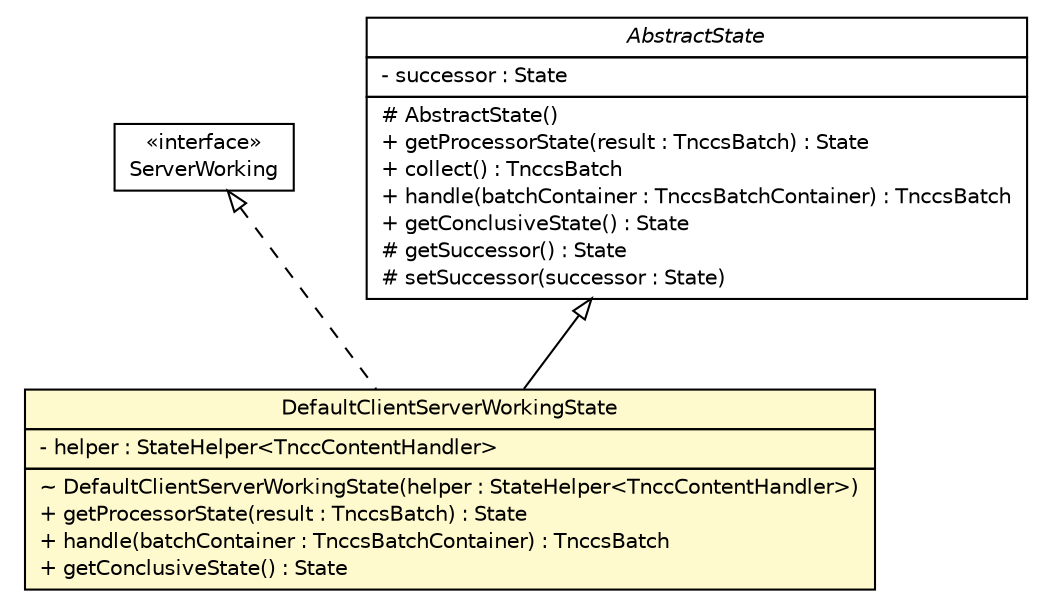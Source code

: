 #!/usr/local/bin/dot
#
# Class diagram 
# Generated by UMLGraph version R5_6 (http://www.umlgraph.org/)
#

digraph G {
	edge [fontname="Helvetica",fontsize=10,labelfontname="Helvetica",labelfontsize=10];
	node [fontname="Helvetica",fontsize=10,shape=plaintext];
	nodesep=0.25;
	ranksep=0.5;
	// de.hsbremen.tc.tnc.tnccs.session.statemachine.ServerWorking
	c9310 [label=<<table title="de.hsbremen.tc.tnc.tnccs.session.statemachine.ServerWorking" border="0" cellborder="1" cellspacing="0" cellpadding="2" port="p" href="../ServerWorking.html">
		<tr><td><table border="0" cellspacing="0" cellpadding="1">
<tr><td align="center" balign="center"> &#171;interface&#187; </td></tr>
<tr><td align="center" balign="center"> ServerWorking </td></tr>
		</table></td></tr>
		</table>>, URL="../ServerWorking.html", fontname="Helvetica", fontcolor="black", fontsize=10.0];
	// de.hsbremen.tc.tnc.tnccs.session.statemachine.AbstractState
	c9314 [label=<<table title="de.hsbremen.tc.tnc.tnccs.session.statemachine.AbstractState" border="0" cellborder="1" cellspacing="0" cellpadding="2" port="p" href="../AbstractState.html">
		<tr><td><table border="0" cellspacing="0" cellpadding="1">
<tr><td align="center" balign="center"><font face="Helvetica-Oblique"> AbstractState </font></td></tr>
		</table></td></tr>
		<tr><td><table border="0" cellspacing="0" cellpadding="1">
<tr><td align="left" balign="left"> - successor : State </td></tr>
		</table></td></tr>
		<tr><td><table border="0" cellspacing="0" cellpadding="1">
<tr><td align="left" balign="left"> # AbstractState() </td></tr>
<tr><td align="left" balign="left"> + getProcessorState(result : TnccsBatch) : State </td></tr>
<tr><td align="left" balign="left"> + collect() : TnccsBatch </td></tr>
<tr><td align="left" balign="left"> + handle(batchContainer : TnccsBatchContainer) : TnccsBatch </td></tr>
<tr><td align="left" balign="left"> + getConclusiveState() : State </td></tr>
<tr><td align="left" balign="left"> # getSuccessor() : State </td></tr>
<tr><td align="left" balign="left"> # setSuccessor(successor : State) </td></tr>
		</table></td></tr>
		</table>>, URL="../AbstractState.html", fontname="Helvetica", fontcolor="black", fontsize=10.0];
	// de.hsbremen.tc.tnc.tnccs.session.statemachine.simple.DefaultClientServerWorkingState
	c9324 [label=<<table title="de.hsbremen.tc.tnc.tnccs.session.statemachine.simple.DefaultClientServerWorkingState" border="0" cellborder="1" cellspacing="0" cellpadding="2" port="p" bgcolor="lemonChiffon" href="./DefaultClientServerWorkingState.html">
		<tr><td><table border="0" cellspacing="0" cellpadding="1">
<tr><td align="center" balign="center"> DefaultClientServerWorkingState </td></tr>
		</table></td></tr>
		<tr><td><table border="0" cellspacing="0" cellpadding="1">
<tr><td align="left" balign="left"> - helper : StateHelper&lt;TnccContentHandler&gt; </td></tr>
		</table></td></tr>
		<tr><td><table border="0" cellspacing="0" cellpadding="1">
<tr><td align="left" balign="left"> ~ DefaultClientServerWorkingState(helper : StateHelper&lt;TnccContentHandler&gt;) </td></tr>
<tr><td align="left" balign="left"> + getProcessorState(result : TnccsBatch) : State </td></tr>
<tr><td align="left" balign="left"> + handle(batchContainer : TnccsBatchContainer) : TnccsBatch </td></tr>
<tr><td align="left" balign="left"> + getConclusiveState() : State </td></tr>
		</table></td></tr>
		</table>>, URL="./DefaultClientServerWorkingState.html", fontname="Helvetica", fontcolor="black", fontsize=10.0];
	//de.hsbremen.tc.tnc.tnccs.session.statemachine.simple.DefaultClientServerWorkingState extends de.hsbremen.tc.tnc.tnccs.session.statemachine.AbstractState
	c9314:p -> c9324:p [dir=back,arrowtail=empty];
	//de.hsbremen.tc.tnc.tnccs.session.statemachine.simple.DefaultClientServerWorkingState implements de.hsbremen.tc.tnc.tnccs.session.statemachine.ServerWorking
	c9310:p -> c9324:p [dir=back,arrowtail=empty,style=dashed];
}

